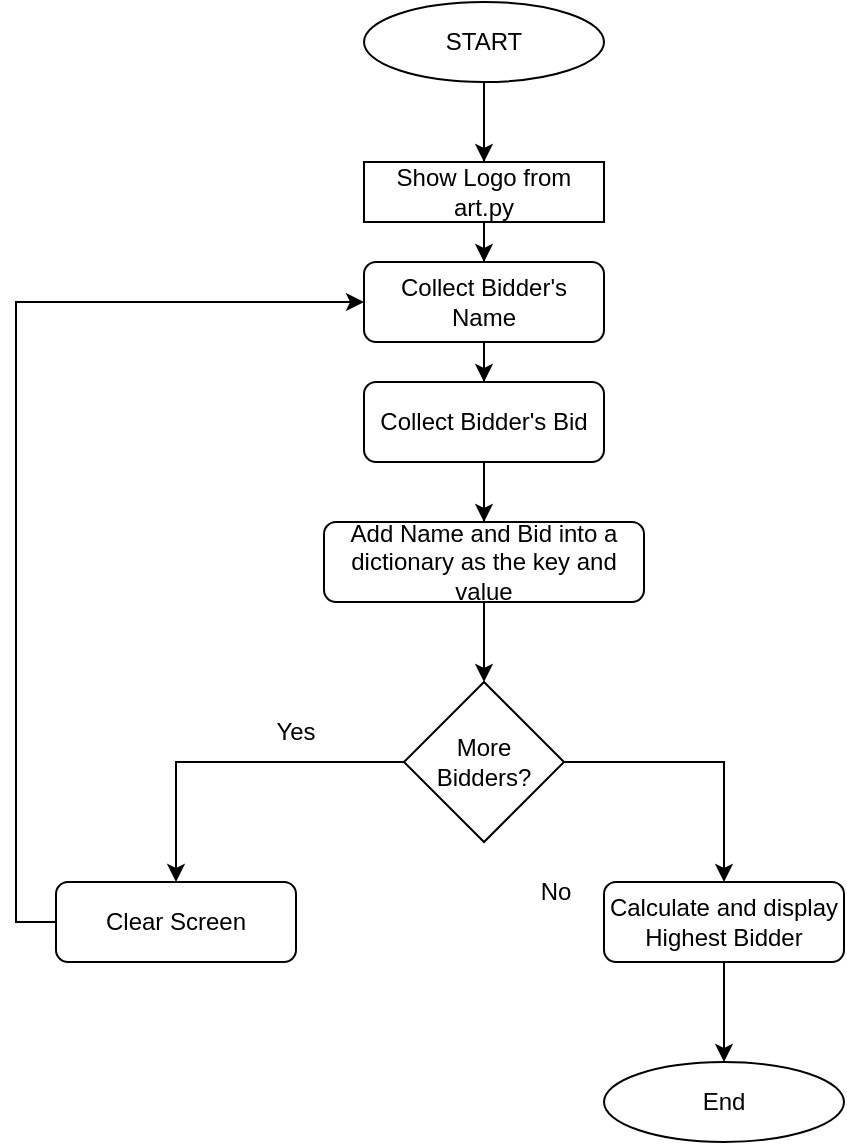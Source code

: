 <mxfile version="16.5.4" type="github">
  <diagram id="Y5Lr0OhhB_XhQnfZ9CLR" name="Page-1">
    <mxGraphModel dx="1422" dy="752" grid="1" gridSize="10" guides="1" tooltips="1" connect="1" arrows="1" fold="1" page="1" pageScale="1" pageWidth="827" pageHeight="1169" math="0" shadow="0">
      <root>
        <mxCell id="0" />
        <mxCell id="1" parent="0" />
        <mxCell id="mlamauV0F4cwYC3OsQqX-9" value="" style="edgeStyle=orthogonalEdgeStyle;rounded=0;orthogonalLoop=1;jettySize=auto;html=1;" edge="1" parent="1" source="mlamauV0F4cwYC3OsQqX-1" target="mlamauV0F4cwYC3OsQqX-3">
          <mxGeometry relative="1" as="geometry" />
        </mxCell>
        <mxCell id="mlamauV0F4cwYC3OsQqX-1" value="Collect Bidder&#39;s Name" style="rounded=1;whiteSpace=wrap;html=1;" vertex="1" parent="1">
          <mxGeometry x="354" y="150" width="120" height="40" as="geometry" />
        </mxCell>
        <mxCell id="mlamauV0F4cwYC3OsQqX-8" value="" style="edgeStyle=orthogonalEdgeStyle;rounded=0;orthogonalLoop=1;jettySize=auto;html=1;startArrow=none;" edge="1" parent="1" source="mlamauV0F4cwYC3OsQqX-17" target="mlamauV0F4cwYC3OsQqX-1">
          <mxGeometry relative="1" as="geometry" />
        </mxCell>
        <mxCell id="mlamauV0F4cwYC3OsQqX-18" value="" style="edgeStyle=orthogonalEdgeStyle;rounded=0;orthogonalLoop=1;jettySize=auto;html=1;" edge="1" parent="1" source="mlamauV0F4cwYC3OsQqX-2" target="mlamauV0F4cwYC3OsQqX-17">
          <mxGeometry relative="1" as="geometry" />
        </mxCell>
        <mxCell id="mlamauV0F4cwYC3OsQqX-2" value="START" style="ellipse;whiteSpace=wrap;html=1;" vertex="1" parent="1">
          <mxGeometry x="354" y="20" width="120" height="40" as="geometry" />
        </mxCell>
        <mxCell id="mlamauV0F4cwYC3OsQqX-10" value="" style="edgeStyle=orthogonalEdgeStyle;rounded=0;orthogonalLoop=1;jettySize=auto;html=1;startArrow=none;" edge="1" parent="1" source="mlamauV0F4cwYC3OsQqX-21" target="mlamauV0F4cwYC3OsQqX-4">
          <mxGeometry relative="1" as="geometry" />
        </mxCell>
        <mxCell id="mlamauV0F4cwYC3OsQqX-22" value="" style="edgeStyle=orthogonalEdgeStyle;rounded=0;orthogonalLoop=1;jettySize=auto;html=1;" edge="1" parent="1" source="mlamauV0F4cwYC3OsQqX-3" target="mlamauV0F4cwYC3OsQqX-21">
          <mxGeometry relative="1" as="geometry" />
        </mxCell>
        <mxCell id="mlamauV0F4cwYC3OsQqX-3" value="Collect Bidder&#39;s Bid" style="rounded=1;whiteSpace=wrap;html=1;" vertex="1" parent="1">
          <mxGeometry x="354" y="210" width="120" height="40" as="geometry" />
        </mxCell>
        <mxCell id="mlamauV0F4cwYC3OsQqX-6" style="edgeStyle=orthogonalEdgeStyle;rounded=0;orthogonalLoop=1;jettySize=auto;html=1;entryX=0.5;entryY=0;entryDx=0;entryDy=0;" edge="1" parent="1" source="mlamauV0F4cwYC3OsQqX-4" target="mlamauV0F4cwYC3OsQqX-5">
          <mxGeometry relative="1" as="geometry" />
        </mxCell>
        <mxCell id="mlamauV0F4cwYC3OsQqX-13" value="" style="edgeStyle=orthogonalEdgeStyle;rounded=0;orthogonalLoop=1;jettySize=auto;html=1;exitX=1;exitY=0.5;exitDx=0;exitDy=0;" edge="1" parent="1" source="mlamauV0F4cwYC3OsQqX-4" target="mlamauV0F4cwYC3OsQqX-12">
          <mxGeometry relative="1" as="geometry" />
        </mxCell>
        <mxCell id="mlamauV0F4cwYC3OsQqX-4" value="More Bidders?" style="rhombus;whiteSpace=wrap;html=1;" vertex="1" parent="1">
          <mxGeometry x="374" y="360" width="80" height="80" as="geometry" />
        </mxCell>
        <mxCell id="mlamauV0F4cwYC3OsQqX-7" style="edgeStyle=orthogonalEdgeStyle;rounded=0;orthogonalLoop=1;jettySize=auto;html=1;entryX=0;entryY=0.5;entryDx=0;entryDy=0;exitX=0;exitY=0.5;exitDx=0;exitDy=0;" edge="1" parent="1" source="mlamauV0F4cwYC3OsQqX-5" target="mlamauV0F4cwYC3OsQqX-1">
          <mxGeometry relative="1" as="geometry" />
        </mxCell>
        <mxCell id="mlamauV0F4cwYC3OsQqX-5" value="Clear Screen" style="rounded=1;whiteSpace=wrap;html=1;" vertex="1" parent="1">
          <mxGeometry x="200" y="460" width="120" height="40" as="geometry" />
        </mxCell>
        <mxCell id="mlamauV0F4cwYC3OsQqX-11" value="Yes" style="text;html=1;strokeColor=none;fillColor=none;align=center;verticalAlign=middle;whiteSpace=wrap;rounded=0;" vertex="1" parent="1">
          <mxGeometry x="290" y="370" width="60" height="30" as="geometry" />
        </mxCell>
        <mxCell id="mlamauV0F4cwYC3OsQqX-15" value="" style="edgeStyle=orthogonalEdgeStyle;rounded=0;orthogonalLoop=1;jettySize=auto;html=1;" edge="1" parent="1" source="mlamauV0F4cwYC3OsQqX-12" target="mlamauV0F4cwYC3OsQqX-14">
          <mxGeometry relative="1" as="geometry" />
        </mxCell>
        <mxCell id="mlamauV0F4cwYC3OsQqX-12" value="Calculate and display Highest Bidder" style="rounded=1;whiteSpace=wrap;html=1;" vertex="1" parent="1">
          <mxGeometry x="474" y="460" width="120" height="40" as="geometry" />
        </mxCell>
        <mxCell id="mlamauV0F4cwYC3OsQqX-14" value="End" style="ellipse;whiteSpace=wrap;html=1;" vertex="1" parent="1">
          <mxGeometry x="474" y="550" width="120" height="40" as="geometry" />
        </mxCell>
        <mxCell id="mlamauV0F4cwYC3OsQqX-16" value="No" style="text;html=1;strokeColor=none;fillColor=none;align=center;verticalAlign=middle;whiteSpace=wrap;rounded=0;" vertex="1" parent="1">
          <mxGeometry x="420" y="450" width="60" height="30" as="geometry" />
        </mxCell>
        <mxCell id="mlamauV0F4cwYC3OsQqX-17" value="Show Logo from art.py" style="whiteSpace=wrap;html=1;" vertex="1" parent="1">
          <mxGeometry x="354" y="100" width="120" height="30" as="geometry" />
        </mxCell>
        <mxCell id="mlamauV0F4cwYC3OsQqX-19" value="" style="edgeStyle=orthogonalEdgeStyle;rounded=0;orthogonalLoop=1;jettySize=auto;html=1;endArrow=none;" edge="1" parent="1" source="mlamauV0F4cwYC3OsQqX-2" target="mlamauV0F4cwYC3OsQqX-17">
          <mxGeometry relative="1" as="geometry">
            <mxPoint x="414" y="60" as="sourcePoint" />
            <mxPoint x="414" y="130" as="targetPoint" />
          </mxGeometry>
        </mxCell>
        <mxCell id="mlamauV0F4cwYC3OsQqX-21" value="Add Name and Bid into a dictionary as the key and value" style="rounded=1;whiteSpace=wrap;html=1;" vertex="1" parent="1">
          <mxGeometry x="334" y="280" width="160" height="40" as="geometry" />
        </mxCell>
        <mxCell id="mlamauV0F4cwYC3OsQqX-23" value="" style="edgeStyle=orthogonalEdgeStyle;rounded=0;orthogonalLoop=1;jettySize=auto;html=1;endArrow=none;" edge="1" parent="1" source="mlamauV0F4cwYC3OsQqX-3" target="mlamauV0F4cwYC3OsQqX-21">
          <mxGeometry relative="1" as="geometry">
            <mxPoint x="414" y="260" as="sourcePoint" />
            <mxPoint x="414" y="360" as="targetPoint" />
          </mxGeometry>
        </mxCell>
      </root>
    </mxGraphModel>
  </diagram>
</mxfile>

